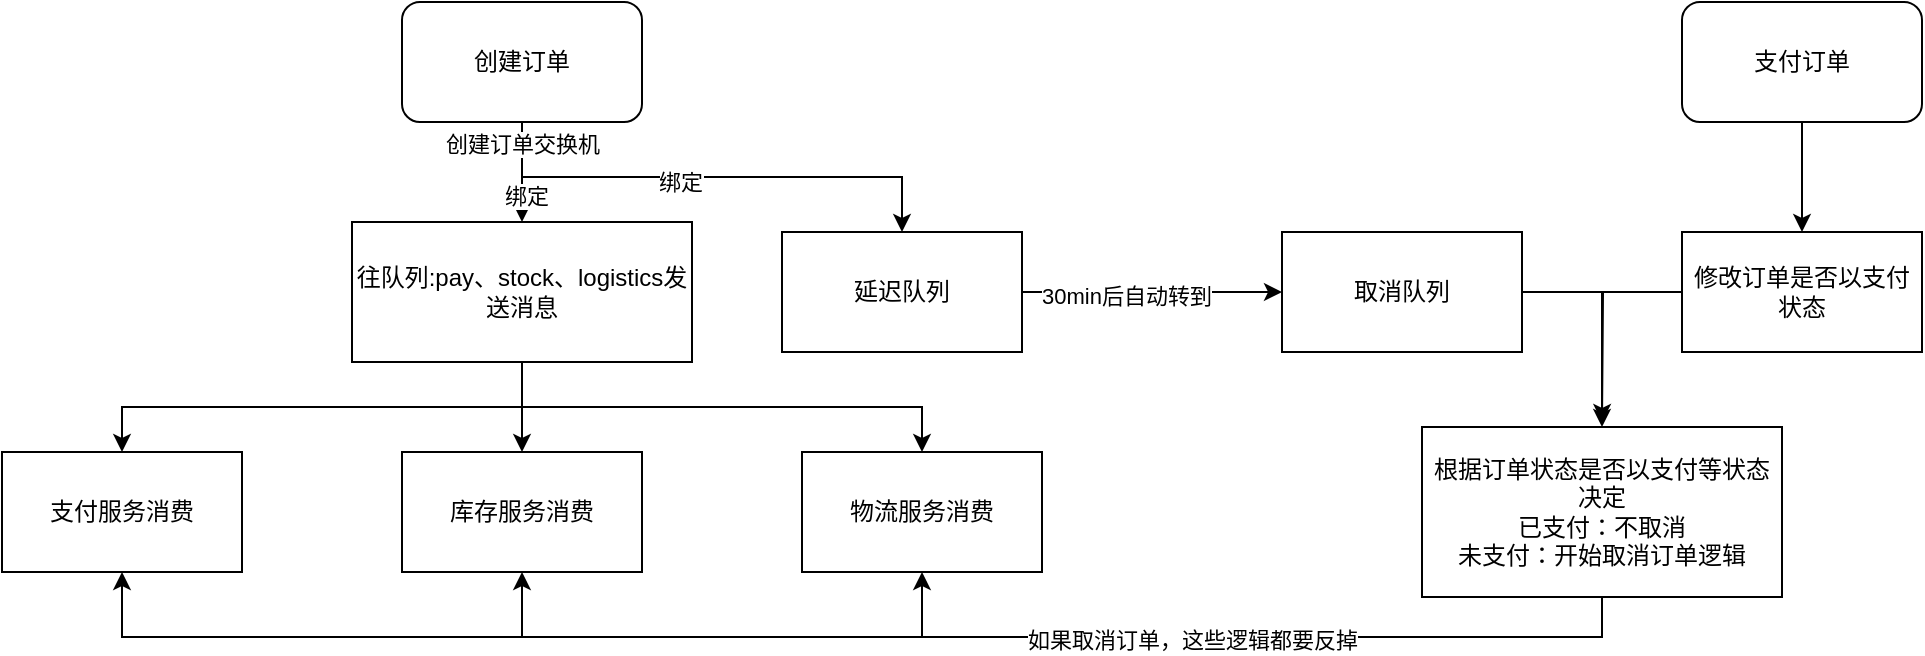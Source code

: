 <mxfile version="26.2.14">
  <diagram name="第 1 页" id="iFTytl6uKdS_-YQdWqbp">
    <mxGraphModel dx="1146" dy="669" grid="1" gridSize="10" guides="1" tooltips="1" connect="1" arrows="1" fold="1" page="1" pageScale="1" pageWidth="3300" pageHeight="4681" math="0" shadow="0">
      <root>
        <mxCell id="0" />
        <mxCell id="1" parent="0" />
        <mxCell id="YdQ3DIITMf_mQ7HVQbmI-4" style="edgeStyle=orthogonalEdgeStyle;rounded=0;orthogonalLoop=1;jettySize=auto;html=1;exitX=0.5;exitY=1;exitDx=0;exitDy=0;" parent="1" source="YdQ3DIITMf_mQ7HVQbmI-1" target="YdQ3DIITMf_mQ7HVQbmI-3" edge="1">
          <mxGeometry relative="1" as="geometry" />
        </mxCell>
        <mxCell id="wtpxiTihWD4_3fa8npJH-4" value="绑定" style="edgeLabel;html=1;align=center;verticalAlign=middle;resizable=0;points=[];" vertex="1" connectable="0" parent="YdQ3DIITMf_mQ7HVQbmI-4">
          <mxGeometry x="0.48" y="2" relative="1" as="geometry">
            <mxPoint as="offset" />
          </mxGeometry>
        </mxCell>
        <mxCell id="YdQ3DIITMf_mQ7HVQbmI-13" style="edgeStyle=orthogonalEdgeStyle;rounded=0;orthogonalLoop=1;jettySize=auto;html=1;exitX=0.5;exitY=1;exitDx=0;exitDy=0;" parent="1" source="YdQ3DIITMf_mQ7HVQbmI-1" target="YdQ3DIITMf_mQ7HVQbmI-12" edge="1">
          <mxGeometry relative="1" as="geometry" />
        </mxCell>
        <mxCell id="wtpxiTihWD4_3fa8npJH-2" value="创建订单交换机" style="edgeLabel;html=1;align=center;verticalAlign=middle;resizable=0;points=[];" vertex="1" connectable="0" parent="YdQ3DIITMf_mQ7HVQbmI-13">
          <mxGeometry x="-0.91" relative="1" as="geometry">
            <mxPoint as="offset" />
          </mxGeometry>
        </mxCell>
        <mxCell id="wtpxiTihWD4_3fa8npJH-3" value="绑定" style="edgeLabel;html=1;align=center;verticalAlign=middle;resizable=0;points=[];" vertex="1" connectable="0" parent="YdQ3DIITMf_mQ7HVQbmI-13">
          <mxGeometry x="-0.131" y="-1" relative="1" as="geometry">
            <mxPoint y="1" as="offset" />
          </mxGeometry>
        </mxCell>
        <mxCell id="YdQ3DIITMf_mQ7HVQbmI-1" value="创建订单" style="rounded=1;whiteSpace=wrap;html=1;" parent="1" vertex="1">
          <mxGeometry x="350" y="300" width="120" height="60" as="geometry" />
        </mxCell>
        <mxCell id="YdQ3DIITMf_mQ7HVQbmI-9" style="edgeStyle=orthogonalEdgeStyle;rounded=0;orthogonalLoop=1;jettySize=auto;html=1;exitX=0.5;exitY=1;exitDx=0;exitDy=0;entryX=0.5;entryY=0;entryDx=0;entryDy=0;" parent="1" source="YdQ3DIITMf_mQ7HVQbmI-3" target="YdQ3DIITMf_mQ7HVQbmI-7" edge="1">
          <mxGeometry relative="1" as="geometry" />
        </mxCell>
        <mxCell id="YdQ3DIITMf_mQ7HVQbmI-10" style="edgeStyle=orthogonalEdgeStyle;rounded=0;orthogonalLoop=1;jettySize=auto;html=1;exitX=0.5;exitY=1;exitDx=0;exitDy=0;entryX=0.5;entryY=0;entryDx=0;entryDy=0;" parent="1" source="YdQ3DIITMf_mQ7HVQbmI-3" target="YdQ3DIITMf_mQ7HVQbmI-6" edge="1">
          <mxGeometry relative="1" as="geometry" />
        </mxCell>
        <mxCell id="YdQ3DIITMf_mQ7HVQbmI-11" style="edgeStyle=orthogonalEdgeStyle;rounded=0;orthogonalLoop=1;jettySize=auto;html=1;exitX=0.5;exitY=1;exitDx=0;exitDy=0;" parent="1" source="YdQ3DIITMf_mQ7HVQbmI-3" target="YdQ3DIITMf_mQ7HVQbmI-8" edge="1">
          <mxGeometry relative="1" as="geometry" />
        </mxCell>
        <mxCell id="YdQ3DIITMf_mQ7HVQbmI-3" value="往队列:pay、stock、logistics发送消息" style="rounded=0;whiteSpace=wrap;html=1;" parent="1" vertex="1">
          <mxGeometry x="325" y="410" width="170" height="70" as="geometry" />
        </mxCell>
        <mxCell id="YdQ3DIITMf_mQ7HVQbmI-6" value="支付服务消费" style="rounded=0;whiteSpace=wrap;html=1;" parent="1" vertex="1">
          <mxGeometry x="150" y="525" width="120" height="60" as="geometry" />
        </mxCell>
        <mxCell id="YdQ3DIITMf_mQ7HVQbmI-7" value="库存服务消费" style="rounded=0;whiteSpace=wrap;html=1;" parent="1" vertex="1">
          <mxGeometry x="350" y="525" width="120" height="60" as="geometry" />
        </mxCell>
        <mxCell id="YdQ3DIITMf_mQ7HVQbmI-8" value="物流服务消费" style="rounded=0;whiteSpace=wrap;html=1;" parent="1" vertex="1">
          <mxGeometry x="550" y="525" width="120" height="60" as="geometry" />
        </mxCell>
        <mxCell id="YdQ3DIITMf_mQ7HVQbmI-16" style="edgeStyle=orthogonalEdgeStyle;rounded=0;orthogonalLoop=1;jettySize=auto;html=1;exitX=1;exitY=0.5;exitDx=0;exitDy=0;" parent="1" source="YdQ3DIITMf_mQ7HVQbmI-12" target="YdQ3DIITMf_mQ7HVQbmI-15" edge="1">
          <mxGeometry relative="1" as="geometry" />
        </mxCell>
        <mxCell id="YdQ3DIITMf_mQ7HVQbmI-17" value="30min后自动转到" style="edgeLabel;html=1;align=center;verticalAlign=middle;resizable=0;points=[];" parent="YdQ3DIITMf_mQ7HVQbmI-16" vertex="1" connectable="0">
          <mxGeometry x="-0.2" y="-2" relative="1" as="geometry">
            <mxPoint as="offset" />
          </mxGeometry>
        </mxCell>
        <mxCell id="YdQ3DIITMf_mQ7HVQbmI-12" value="延迟队列" style="rounded=0;whiteSpace=wrap;html=1;" parent="1" vertex="1">
          <mxGeometry x="540" y="415" width="120" height="60" as="geometry" />
        </mxCell>
        <mxCell id="YdQ3DIITMf_mQ7HVQbmI-19" style="edgeStyle=orthogonalEdgeStyle;rounded=0;orthogonalLoop=1;jettySize=auto;html=1;entryX=0.5;entryY=0;entryDx=0;entryDy=0;" parent="1" source="YdQ3DIITMf_mQ7HVQbmI-14" target="YdQ3DIITMf_mQ7HVQbmI-18" edge="1">
          <mxGeometry relative="1" as="geometry" />
        </mxCell>
        <mxCell id="YdQ3DIITMf_mQ7HVQbmI-14" value="支付订单" style="rounded=1;whiteSpace=wrap;html=1;" parent="1" vertex="1">
          <mxGeometry x="990" y="300" width="120" height="60" as="geometry" />
        </mxCell>
        <mxCell id="YdQ3DIITMf_mQ7HVQbmI-21" style="edgeStyle=orthogonalEdgeStyle;rounded=0;orthogonalLoop=1;jettySize=auto;html=1;exitX=1;exitY=0.5;exitDx=0;exitDy=0;" parent="1" source="YdQ3DIITMf_mQ7HVQbmI-15" target="YdQ3DIITMf_mQ7HVQbmI-20" edge="1">
          <mxGeometry relative="1" as="geometry" />
        </mxCell>
        <mxCell id="YdQ3DIITMf_mQ7HVQbmI-15" value="取消队列" style="rounded=0;whiteSpace=wrap;html=1;" parent="1" vertex="1">
          <mxGeometry x="790" y="415" width="120" height="60" as="geometry" />
        </mxCell>
        <mxCell id="YdQ3DIITMf_mQ7HVQbmI-22" style="edgeStyle=orthogonalEdgeStyle;rounded=0;orthogonalLoop=1;jettySize=auto;html=1;exitX=0;exitY=0.5;exitDx=0;exitDy=0;" parent="1" source="YdQ3DIITMf_mQ7HVQbmI-18" edge="1">
          <mxGeometry relative="1" as="geometry">
            <mxPoint x="950" y="510" as="targetPoint" />
          </mxGeometry>
        </mxCell>
        <mxCell id="YdQ3DIITMf_mQ7HVQbmI-18" value="修改订单是否以支付状态" style="rounded=0;whiteSpace=wrap;html=1;" parent="1" vertex="1">
          <mxGeometry x="990" y="415" width="120" height="60" as="geometry" />
        </mxCell>
        <mxCell id="YdQ3DIITMf_mQ7HVQbmI-23" style="edgeStyle=orthogonalEdgeStyle;rounded=0;orthogonalLoop=1;jettySize=auto;html=1;exitX=0.5;exitY=1;exitDx=0;exitDy=0;entryX=0.5;entryY=1;entryDx=0;entryDy=0;" parent="1" source="YdQ3DIITMf_mQ7HVQbmI-20" target="YdQ3DIITMf_mQ7HVQbmI-8" edge="1">
          <mxGeometry relative="1" as="geometry" />
        </mxCell>
        <mxCell id="YdQ3DIITMf_mQ7HVQbmI-24" style="edgeStyle=orthogonalEdgeStyle;rounded=0;orthogonalLoop=1;jettySize=auto;html=1;exitX=0.5;exitY=1;exitDx=0;exitDy=0;entryX=0.5;entryY=1;entryDx=0;entryDy=0;" parent="1" source="YdQ3DIITMf_mQ7HVQbmI-20" target="YdQ3DIITMf_mQ7HVQbmI-7" edge="1">
          <mxGeometry relative="1" as="geometry" />
        </mxCell>
        <mxCell id="YdQ3DIITMf_mQ7HVQbmI-25" style="edgeStyle=orthogonalEdgeStyle;rounded=0;orthogonalLoop=1;jettySize=auto;html=1;exitX=0.5;exitY=1;exitDx=0;exitDy=0;entryX=0.5;entryY=1;entryDx=0;entryDy=0;" parent="1" source="YdQ3DIITMf_mQ7HVQbmI-20" target="YdQ3DIITMf_mQ7HVQbmI-6" edge="1">
          <mxGeometry relative="1" as="geometry" />
        </mxCell>
        <mxCell id="YdQ3DIITMf_mQ7HVQbmI-27" value="如果取消订单，这些逻辑都要反掉" style="edgeLabel;html=1;align=center;verticalAlign=middle;resizable=0;points=[];" parent="YdQ3DIITMf_mQ7HVQbmI-25" vertex="1" connectable="0">
          <mxGeometry x="-0.432" y="1" relative="1" as="geometry">
            <mxPoint as="offset" />
          </mxGeometry>
        </mxCell>
        <mxCell id="YdQ3DIITMf_mQ7HVQbmI-20" value="根据订单状态是否以支付等状态决定&lt;br&gt;&lt;div&gt;已支付：不取消&lt;/div&gt;&lt;div&gt;未支付：开始取消订单逻辑&lt;br&gt;&lt;/div&gt;" style="rounded=0;whiteSpace=wrap;html=1;" parent="1" vertex="1">
          <mxGeometry x="860" y="512.5" width="180" height="85" as="geometry" />
        </mxCell>
      </root>
    </mxGraphModel>
  </diagram>
</mxfile>
